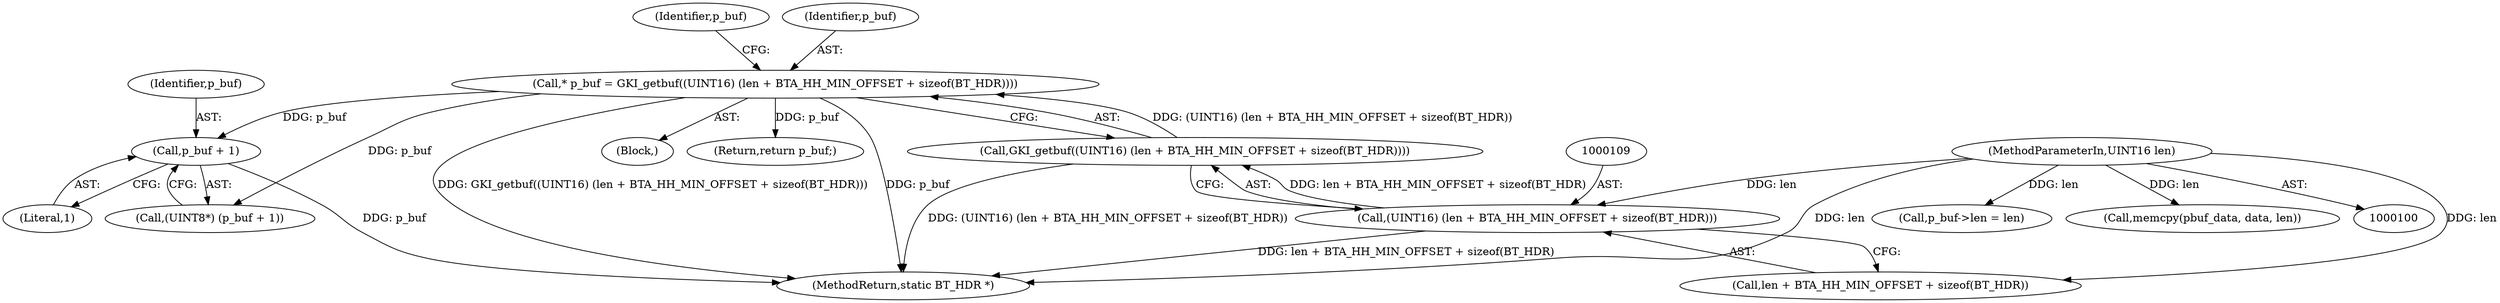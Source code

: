 digraph "0_Android_514139f4b40cbb035bb92f3e24d5a389d75db9e6@pointer" {
"1000135" [label="(Call,p_buf + 1)"];
"1000105" [label="(Call,* p_buf = GKI_getbuf((UINT16) (len + BTA_HH_MIN_OFFSET + sizeof(BT_HDR))))"];
"1000107" [label="(Call,GKI_getbuf((UINT16) (len + BTA_HH_MIN_OFFSET + sizeof(BT_HDR))))"];
"1000108" [label="(Call,(UINT16) (len + BTA_HH_MIN_OFFSET + sizeof(BT_HDR)))"];
"1000101" [label="(MethodParameterIn,UINT16 len)"];
"1000136" [label="(Identifier,p_buf)"];
"1000147" [label="(MethodReturn,static BT_HDR *)"];
"1000110" [label="(Call,len + BTA_HH_MIN_OFFSET + sizeof(BT_HDR))"];
"1000117" [label="(Identifier,p_buf)"];
"1000108" [label="(Call,(UINT16) (len + BTA_HH_MIN_OFFSET + sizeof(BT_HDR)))"];
"1000137" [label="(Literal,1)"];
"1000106" [label="(Identifier,p_buf)"];
"1000120" [label="(Call,p_buf->len = len)"];
"1000135" [label="(Call,p_buf + 1)"];
"1000103" [label="(Block,)"];
"1000133" [label="(Call,(UINT8*) (p_buf + 1))"];
"1000141" [label="(Call,memcpy(pbuf_data, data, len))"];
"1000101" [label="(MethodParameterIn,UINT16 len)"];
"1000145" [label="(Return,return p_buf;)"];
"1000105" [label="(Call,* p_buf = GKI_getbuf((UINT16) (len + BTA_HH_MIN_OFFSET + sizeof(BT_HDR))))"];
"1000107" [label="(Call,GKI_getbuf((UINT16) (len + BTA_HH_MIN_OFFSET + sizeof(BT_HDR))))"];
"1000135" -> "1000133"  [label="AST: "];
"1000135" -> "1000137"  [label="CFG: "];
"1000136" -> "1000135"  [label="AST: "];
"1000137" -> "1000135"  [label="AST: "];
"1000133" -> "1000135"  [label="CFG: "];
"1000135" -> "1000147"  [label="DDG: p_buf"];
"1000105" -> "1000135"  [label="DDG: p_buf"];
"1000105" -> "1000103"  [label="AST: "];
"1000105" -> "1000107"  [label="CFG: "];
"1000106" -> "1000105"  [label="AST: "];
"1000107" -> "1000105"  [label="AST: "];
"1000117" -> "1000105"  [label="CFG: "];
"1000105" -> "1000147"  [label="DDG: GKI_getbuf((UINT16) (len + BTA_HH_MIN_OFFSET + sizeof(BT_HDR)))"];
"1000105" -> "1000147"  [label="DDG: p_buf"];
"1000107" -> "1000105"  [label="DDG: (UINT16) (len + BTA_HH_MIN_OFFSET + sizeof(BT_HDR))"];
"1000105" -> "1000133"  [label="DDG: p_buf"];
"1000105" -> "1000145"  [label="DDG: p_buf"];
"1000107" -> "1000108"  [label="CFG: "];
"1000108" -> "1000107"  [label="AST: "];
"1000107" -> "1000147"  [label="DDG: (UINT16) (len + BTA_HH_MIN_OFFSET + sizeof(BT_HDR))"];
"1000108" -> "1000107"  [label="DDG: len + BTA_HH_MIN_OFFSET + sizeof(BT_HDR)"];
"1000108" -> "1000110"  [label="CFG: "];
"1000109" -> "1000108"  [label="AST: "];
"1000110" -> "1000108"  [label="AST: "];
"1000108" -> "1000147"  [label="DDG: len + BTA_HH_MIN_OFFSET + sizeof(BT_HDR)"];
"1000101" -> "1000108"  [label="DDG: len"];
"1000101" -> "1000100"  [label="AST: "];
"1000101" -> "1000147"  [label="DDG: len"];
"1000101" -> "1000110"  [label="DDG: len"];
"1000101" -> "1000120"  [label="DDG: len"];
"1000101" -> "1000141"  [label="DDG: len"];
}
